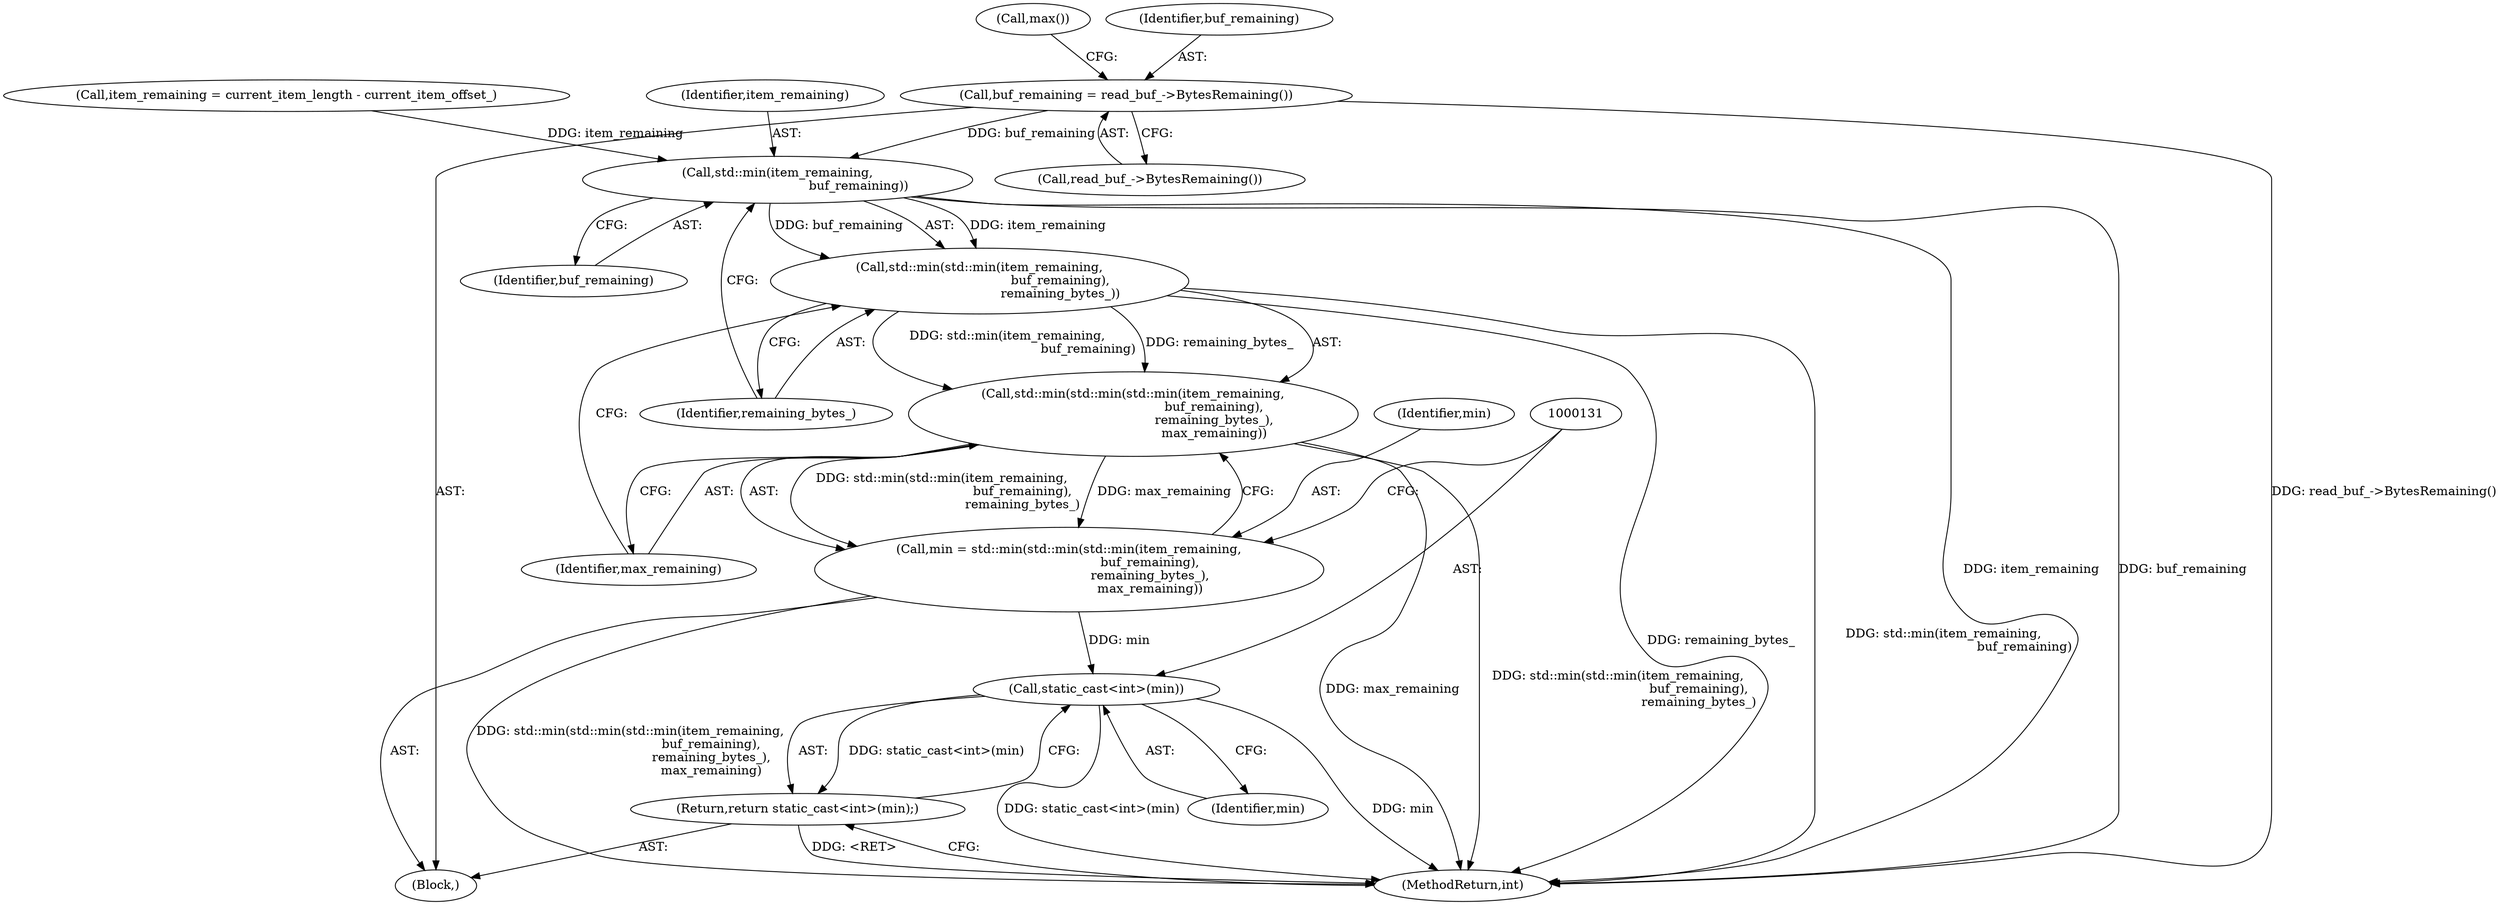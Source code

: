 digraph "0_Chrome_58936737b65052775b67b1409b87edbbbc09f72b@API" {
"1000115" [label="(Call,buf_remaining = read_buf_->BytesRemaining())"];
"1000124" [label="(Call,std::min(item_remaining,\n                                         buf_remaining))"];
"1000123" [label="(Call,std::min(std::min(item_remaining,\n                                         buf_remaining),\n                                         remaining_bytes_))"];
"1000122" [label="(Call,std::min(std::min(std::min(item_remaining,\n                                         buf_remaining),\n                                         remaining_bytes_),\n                                         max_remaining))"];
"1000120" [label="(Call,min = std::min(std::min(std::min(item_remaining,\n                                         buf_remaining),\n                                         remaining_bytes_),\n                                         max_remaining))"];
"1000130" [label="(Call,static_cast<int>(min))"];
"1000129" [label="(Return,return static_cast<int>(min);)"];
"1000118" [label="(Call,max())"];
"1000109" [label="(Call,item_remaining = current_item_length - current_item_offset_)"];
"1000121" [label="(Identifier,min)"];
"1000123" [label="(Call,std::min(std::min(item_remaining,\n                                         buf_remaining),\n                                         remaining_bytes_))"];
"1000129" [label="(Return,return static_cast<int>(min);)"];
"1000122" [label="(Call,std::min(std::min(std::min(item_remaining,\n                                         buf_remaining),\n                                         remaining_bytes_),\n                                         max_remaining))"];
"1000132" [label="(Identifier,min)"];
"1000130" [label="(Call,static_cast<int>(min))"];
"1000126" [label="(Identifier,buf_remaining)"];
"1000115" [label="(Call,buf_remaining = read_buf_->BytesRemaining())"];
"1000133" [label="(MethodReturn,int)"];
"1000125" [label="(Identifier,item_remaining)"];
"1000124" [label="(Call,std::min(item_remaining,\n                                         buf_remaining))"];
"1000128" [label="(Identifier,max_remaining)"];
"1000116" [label="(Identifier,buf_remaining)"];
"1000120" [label="(Call,min = std::min(std::min(std::min(item_remaining,\n                                         buf_remaining),\n                                         remaining_bytes_),\n                                         max_remaining))"];
"1000117" [label="(Call,read_buf_->BytesRemaining())"];
"1000101" [label="(Block,)"];
"1000127" [label="(Identifier,remaining_bytes_)"];
"1000115" -> "1000101"  [label="AST: "];
"1000115" -> "1000117"  [label="CFG: "];
"1000116" -> "1000115"  [label="AST: "];
"1000117" -> "1000115"  [label="AST: "];
"1000118" -> "1000115"  [label="CFG: "];
"1000115" -> "1000133"  [label="DDG: read_buf_->BytesRemaining()"];
"1000115" -> "1000124"  [label="DDG: buf_remaining"];
"1000124" -> "1000123"  [label="AST: "];
"1000124" -> "1000126"  [label="CFG: "];
"1000125" -> "1000124"  [label="AST: "];
"1000126" -> "1000124"  [label="AST: "];
"1000127" -> "1000124"  [label="CFG: "];
"1000124" -> "1000133"  [label="DDG: item_remaining"];
"1000124" -> "1000133"  [label="DDG: buf_remaining"];
"1000124" -> "1000123"  [label="DDG: item_remaining"];
"1000124" -> "1000123"  [label="DDG: buf_remaining"];
"1000109" -> "1000124"  [label="DDG: item_remaining"];
"1000123" -> "1000122"  [label="AST: "];
"1000123" -> "1000127"  [label="CFG: "];
"1000127" -> "1000123"  [label="AST: "];
"1000128" -> "1000123"  [label="CFG: "];
"1000123" -> "1000133"  [label="DDG: remaining_bytes_"];
"1000123" -> "1000133"  [label="DDG: std::min(item_remaining,\n                                         buf_remaining)"];
"1000123" -> "1000122"  [label="DDG: std::min(item_remaining,\n                                         buf_remaining)"];
"1000123" -> "1000122"  [label="DDG: remaining_bytes_"];
"1000122" -> "1000120"  [label="AST: "];
"1000122" -> "1000128"  [label="CFG: "];
"1000128" -> "1000122"  [label="AST: "];
"1000120" -> "1000122"  [label="CFG: "];
"1000122" -> "1000133"  [label="DDG: max_remaining"];
"1000122" -> "1000133"  [label="DDG: std::min(std::min(item_remaining,\n                                         buf_remaining),\n                                         remaining_bytes_)"];
"1000122" -> "1000120"  [label="DDG: std::min(std::min(item_remaining,\n                                         buf_remaining),\n                                         remaining_bytes_)"];
"1000122" -> "1000120"  [label="DDG: max_remaining"];
"1000120" -> "1000101"  [label="AST: "];
"1000121" -> "1000120"  [label="AST: "];
"1000131" -> "1000120"  [label="CFG: "];
"1000120" -> "1000133"  [label="DDG: std::min(std::min(std::min(item_remaining,\n                                         buf_remaining),\n                                         remaining_bytes_),\n                                         max_remaining)"];
"1000120" -> "1000130"  [label="DDG: min"];
"1000130" -> "1000129"  [label="AST: "];
"1000130" -> "1000132"  [label="CFG: "];
"1000131" -> "1000130"  [label="AST: "];
"1000132" -> "1000130"  [label="AST: "];
"1000129" -> "1000130"  [label="CFG: "];
"1000130" -> "1000133"  [label="DDG: static_cast<int>(min)"];
"1000130" -> "1000133"  [label="DDG: min"];
"1000130" -> "1000129"  [label="DDG: static_cast<int>(min)"];
"1000129" -> "1000101"  [label="AST: "];
"1000133" -> "1000129"  [label="CFG: "];
"1000129" -> "1000133"  [label="DDG: <RET>"];
}

